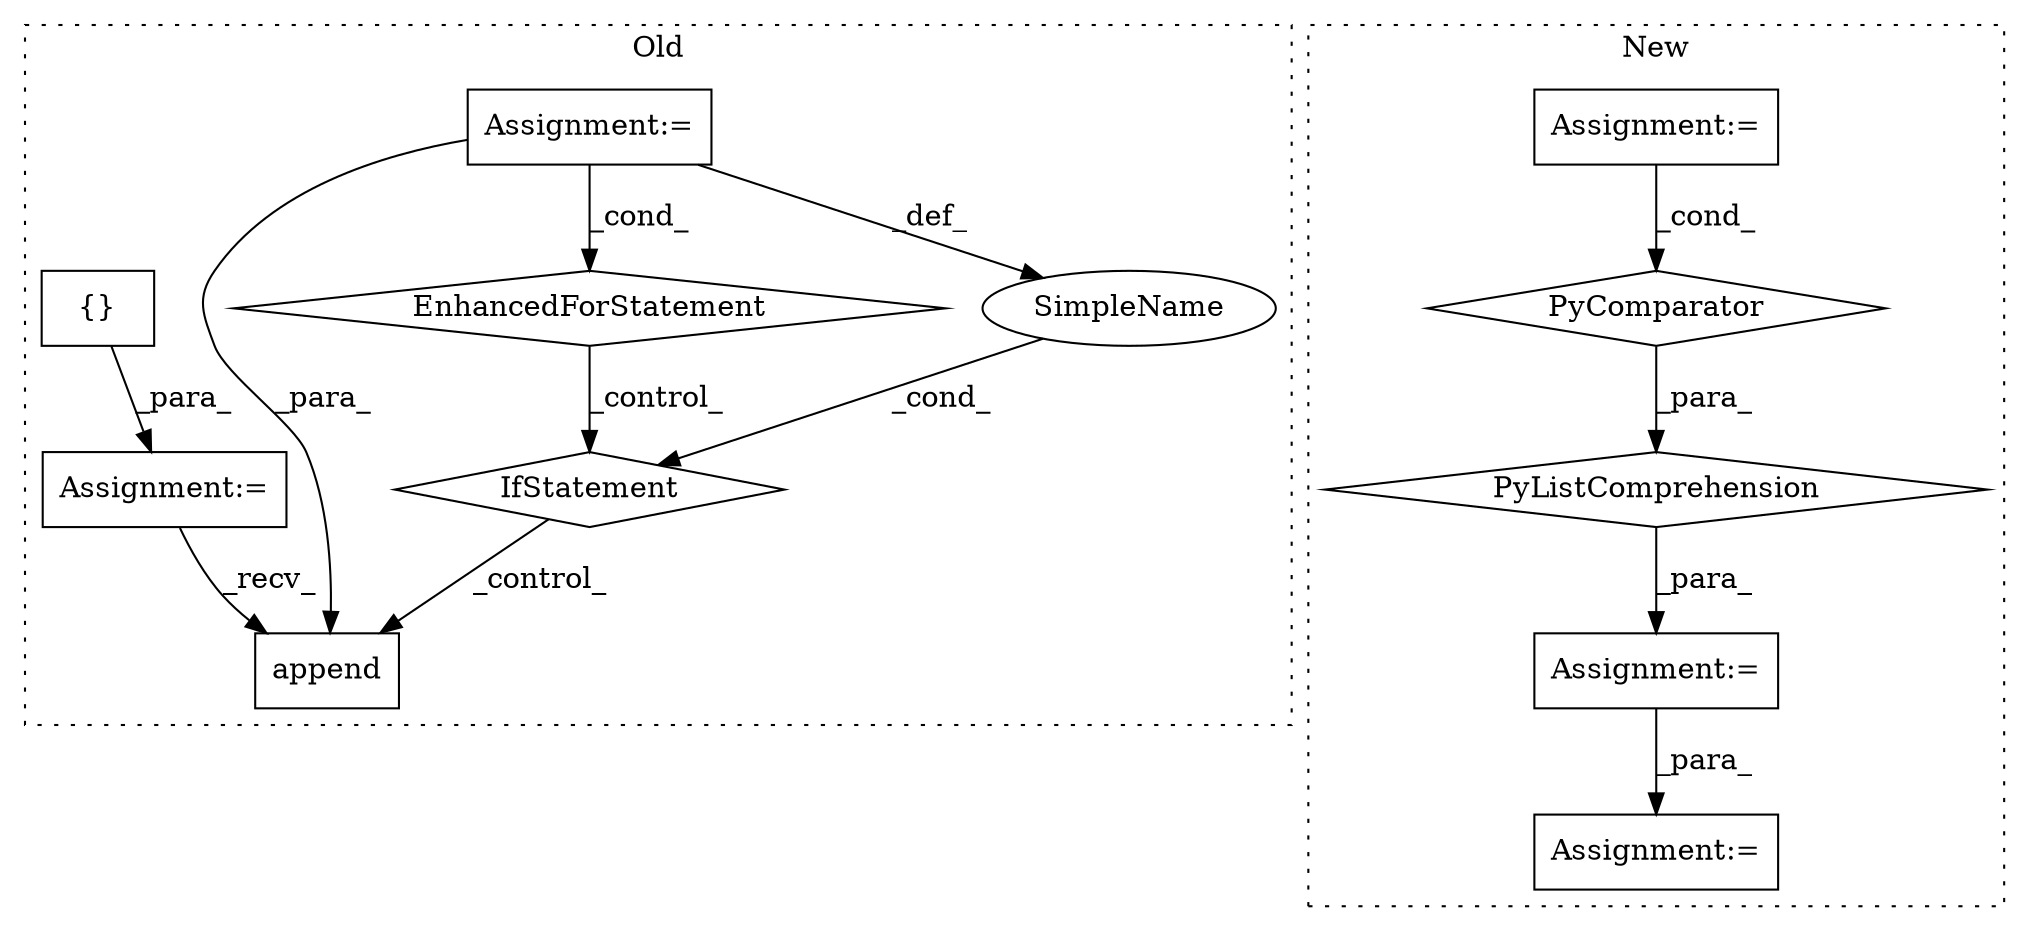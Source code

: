 digraph G {
subgraph cluster0 {
1 [label="EnhancedForStatement" a="70" s="5357,5438" l="65,2" shape="diamond"];
4 [label="Assignment:=" a="7" s="5357,5438" l="65,2" shape="box"];
7 [label="append" a="32" s="5596,5607" l="7,1" shape="box"];
8 [label="Assignment:=" a="7" s="5333" l="1" shape="box"];
9 [label="{}" a="4" s="5343" l="2" shape="box"];
10 [label="IfStatement" a="25" s="5511,5539" l="4,2" shape="diamond"];
11 [label="SimpleName" a="42" s="" l="" shape="ellipse"];
label = "Old";
style="dotted";
}
subgraph cluster1 {
2 [label="PyComparator" a="113" s="5691" l="57" shape="diamond"];
3 [label="Assignment:=" a="7" s="5691" l="57" shape="box"];
5 [label="PyListComprehension" a="109" s="5607" l="149" shape="diamond"];
6 [label="Assignment:=" a="7" s="5591" l="16" shape="box"];
12 [label="Assignment:=" a="7" s="6112" l="1" shape="box"];
label = "New";
style="dotted";
}
1 -> 10 [label="_control_"];
2 -> 5 [label="_para_"];
3 -> 2 [label="_cond_"];
4 -> 11 [label="_def_"];
4 -> 7 [label="_para_"];
4 -> 1 [label="_cond_"];
5 -> 6 [label="_para_"];
6 -> 12 [label="_para_"];
8 -> 7 [label="_recv_"];
9 -> 8 [label="_para_"];
10 -> 7 [label="_control_"];
11 -> 10 [label="_cond_"];
}